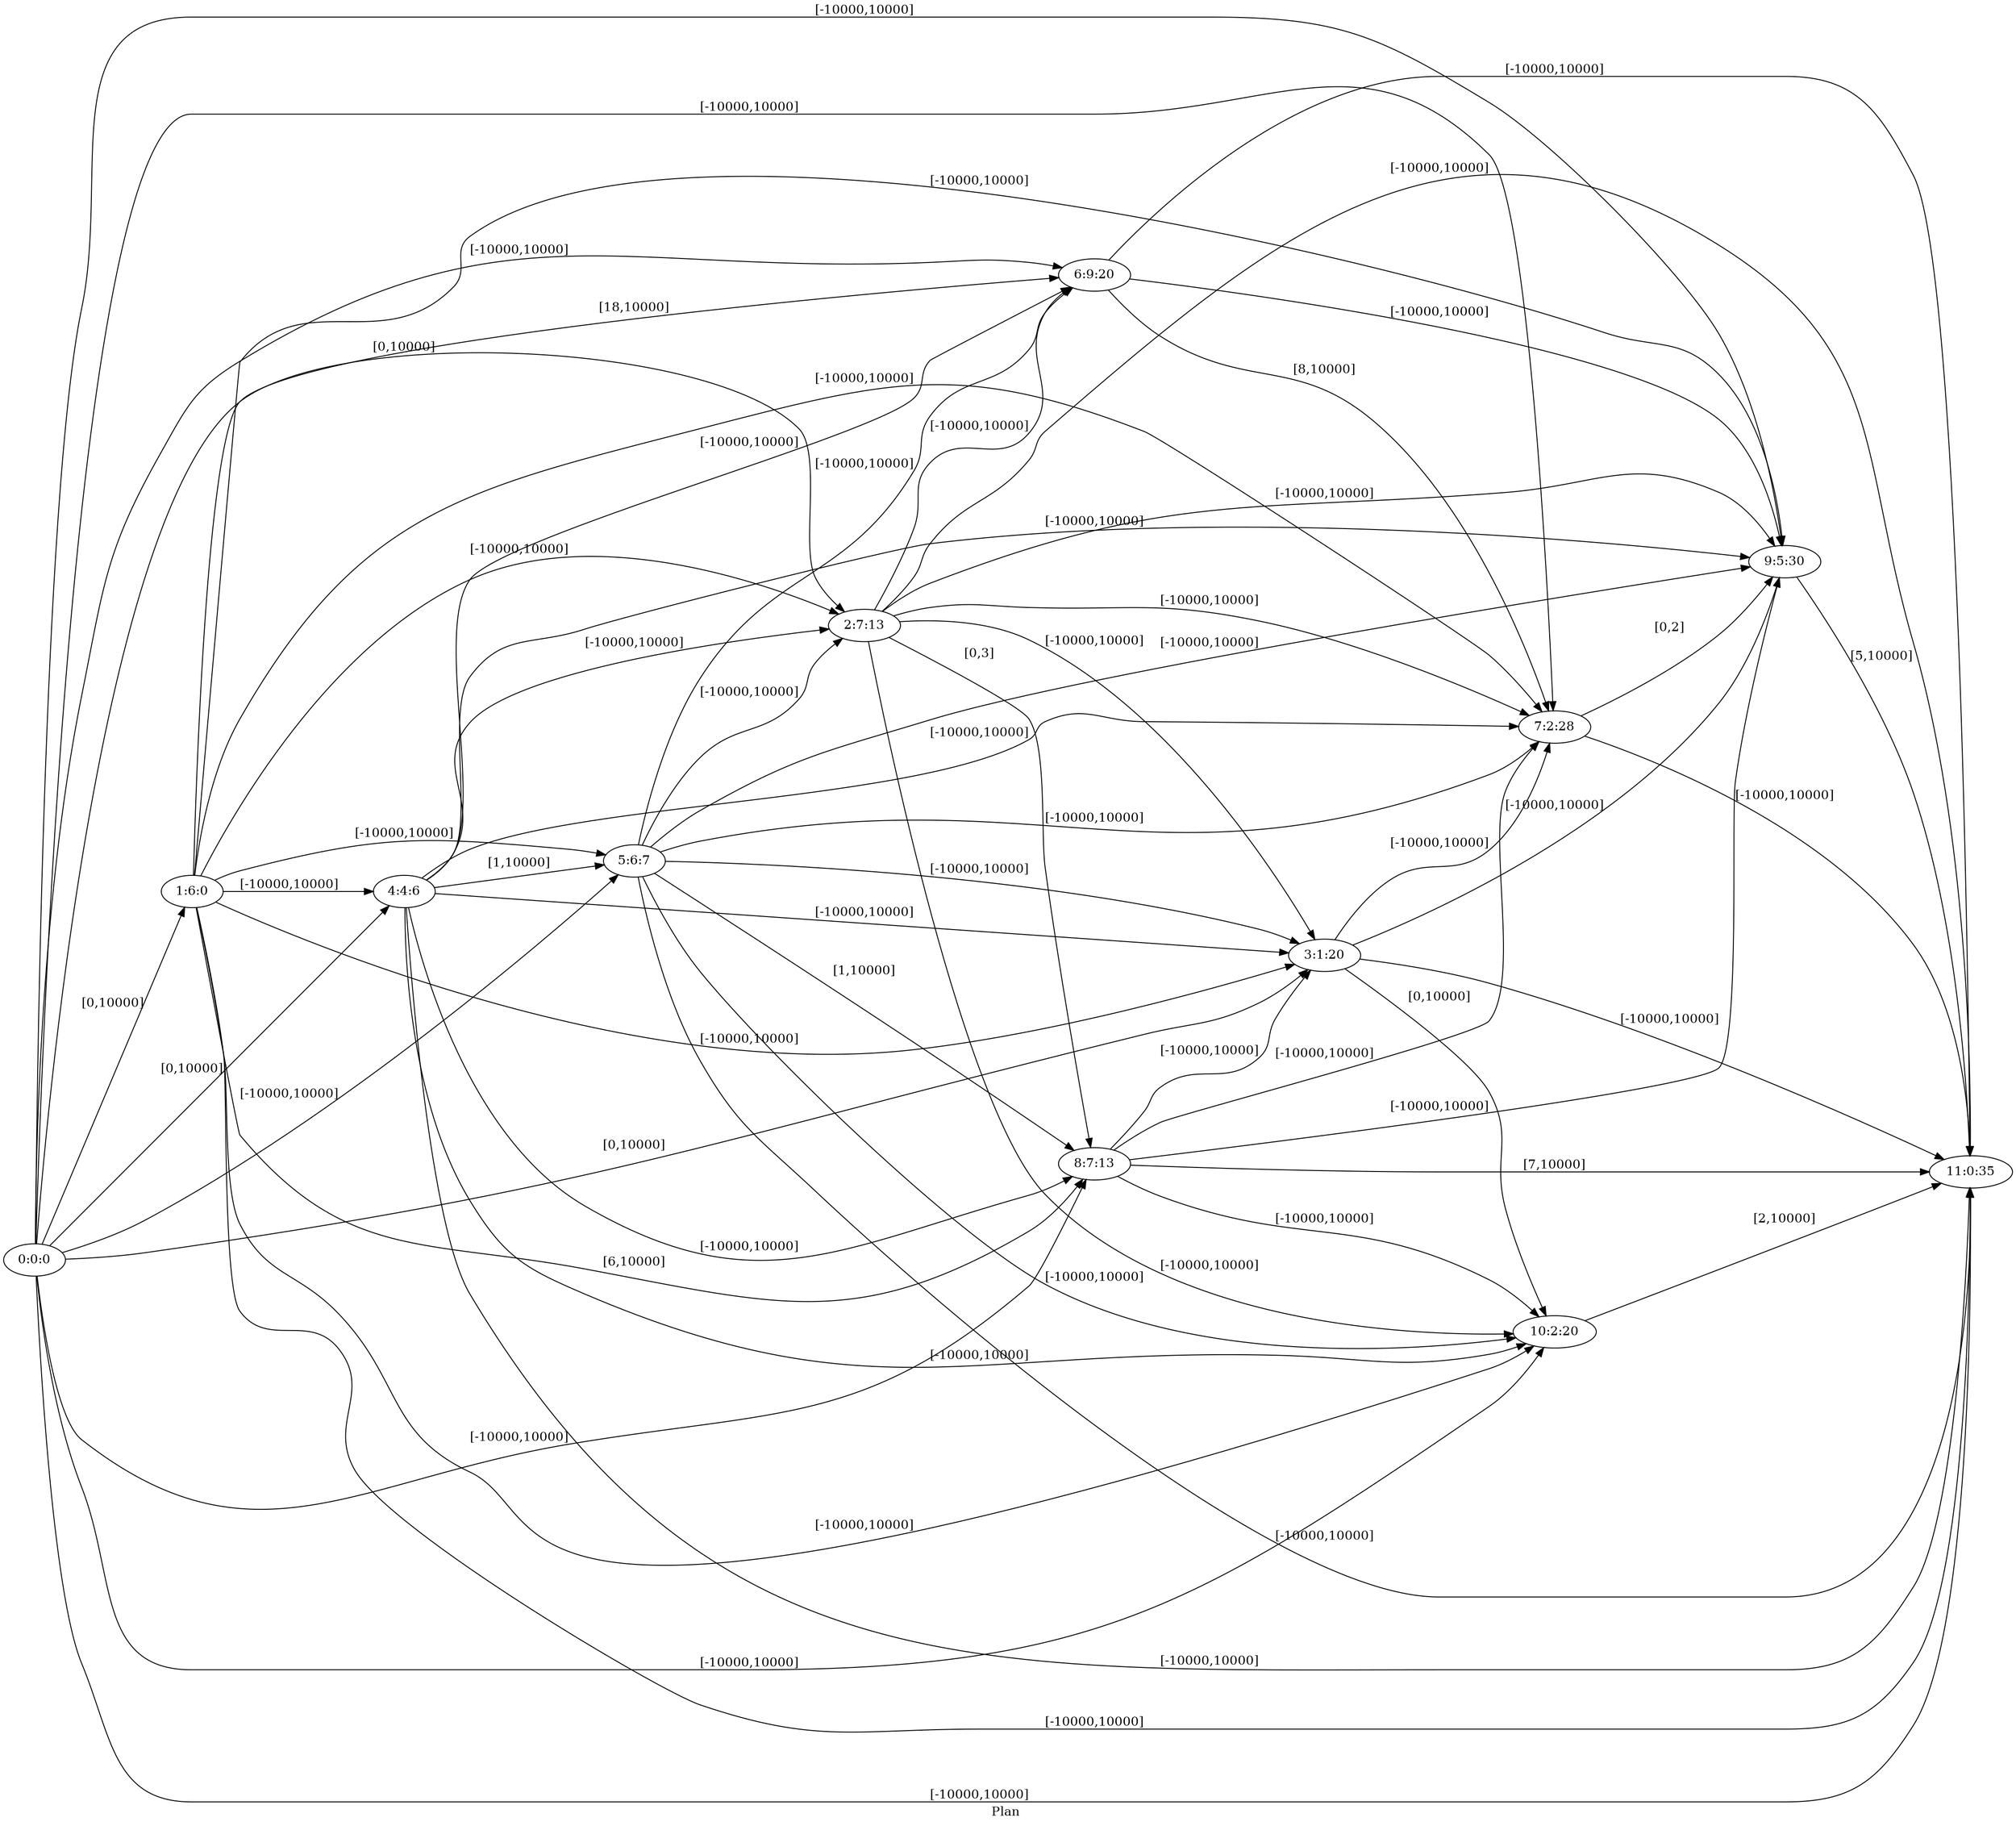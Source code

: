 digraph G {
 rankdir = LR;
 nodesep = .45; 
 size = 30;
label="Plan ";
 fldt = 0.696032;
"0:0:0"->"1:6:0"[ label = "[0,10000]"];
"0:0:0"->"2:7:13"[ label = "[0,10000]"];
"0:0:0"->"3:1:20"[ label = "[0,10000]"];
"0:0:0"->"4:4:6"[ label = "[0,10000]"];
"0:0:0"->"5:6:7"[ label = "[-10000,10000]"];
"0:0:0"->"6:9:20"[ label = "[-10000,10000]"];
"0:0:0"->"7:2:28"[ label = "[-10000,10000]"];
"0:0:0"->"8:7:13"[ label = "[-10000,10000]"];
"0:0:0"->"9:5:30"[ label = "[-10000,10000]"];
"0:0:0"->"10:2:20"[ label = "[-10000,10000]"];
"0:0:0"->"11:0:35"[ label = "[-10000,10000]"];
"1:6:0"->"2:7:13"[ label = "[-10000,10000]"];
"1:6:0"->"3:1:20"[ label = "[-10000,10000]"];
"1:6:0"->"4:4:6"[ label = "[-10000,10000]"];
"1:6:0"->"5:6:7"[ label = "[-10000,10000]"];
"1:6:0"->"6:9:20"[ label = "[18,10000]"];
"1:6:0"->"7:2:28"[ label = "[-10000,10000]"];
"1:6:0"->"8:7:13"[ label = "[6,10000]"];
"1:6:0"->"9:5:30"[ label = "[-10000,10000]"];
"1:6:0"->"10:2:20"[ label = "[-10000,10000]"];
"1:6:0"->"11:0:35"[ label = "[-10000,10000]"];
"2:7:13"->"3:1:20"[ label = "[-10000,10000]"];
"2:7:13"->"6:9:20"[ label = "[-10000,10000]"];
"2:7:13"->"7:2:28"[ label = "[-10000,10000]"];
"2:7:13"->"8:7:13"[ label = "[0,3]"];
"2:7:13"->"9:5:30"[ label = "[-10000,10000]"];
"2:7:13"->"10:2:20"[ label = "[-10000,10000]"];
"2:7:13"->"11:0:35"[ label = "[-10000,10000]"];
"3:1:20"->"7:2:28"[ label = "[-10000,10000]"];
"3:1:20"->"9:5:30"[ label = "[-10000,10000]"];
"3:1:20"->"10:2:20"[ label = "[0,10000]"];
"3:1:20"->"11:0:35"[ label = "[-10000,10000]"];
"4:4:6"->"2:7:13"[ label = "[-10000,10000]"];
"4:4:6"->"3:1:20"[ label = "[-10000,10000]"];
"4:4:6"->"5:6:7"[ label = "[1,10000]"];
"4:4:6"->"6:9:20"[ label = "[-10000,10000]"];
"4:4:6"->"7:2:28"[ label = "[-10000,10000]"];
"4:4:6"->"8:7:13"[ label = "[-10000,10000]"];
"4:4:6"->"9:5:30"[ label = "[-10000,10000]"];
"4:4:6"->"10:2:20"[ label = "[-10000,10000]"];
"4:4:6"->"11:0:35"[ label = "[-10000,10000]"];
"5:6:7"->"2:7:13"[ label = "[-10000,10000]"];
"5:6:7"->"3:1:20"[ label = "[-10000,10000]"];
"5:6:7"->"6:9:20"[ label = "[-10000,10000]"];
"5:6:7"->"7:2:28"[ label = "[-10000,10000]"];
"5:6:7"->"8:7:13"[ label = "[1,10000]"];
"5:6:7"->"9:5:30"[ label = "[-10000,10000]"];
"5:6:7"->"10:2:20"[ label = "[-10000,10000]"];
"5:6:7"->"11:0:35"[ label = "[-10000,10000]"];
"6:9:20"->"7:2:28"[ label = "[8,10000]"];
"6:9:20"->"9:5:30"[ label = "[-10000,10000]"];
"6:9:20"->"11:0:35"[ label = "[-10000,10000]"];
"7:2:28"->"9:5:30"[ label = "[0,2]"];
"7:2:28"->"11:0:35"[ label = "[-10000,10000]"];
"8:7:13"->"3:1:20"[ label = "[-10000,10000]"];
"8:7:13"->"7:2:28"[ label = "[-10000,10000]"];
"8:7:13"->"9:5:30"[ label = "[-10000,10000]"];
"8:7:13"->"10:2:20"[ label = "[-10000,10000]"];
"8:7:13"->"11:0:35"[ label = "[7,10000]"];
"9:5:30"->"11:0:35"[ label = "[5,10000]"];
"10:2:20"->"11:0:35"[ label = "[2,10000]"];
}
